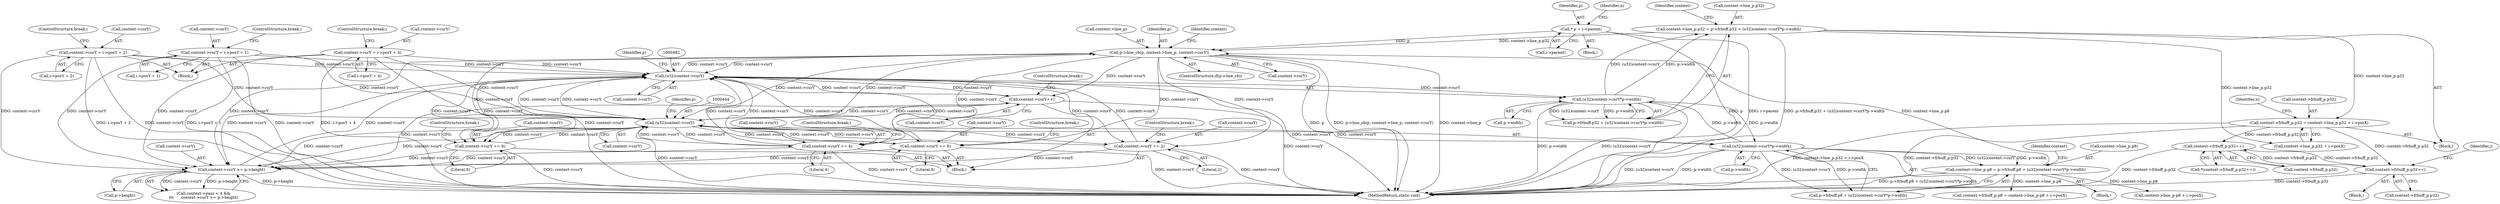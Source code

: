 digraph "0_ngiflib_37d939a6f511d16d4c95678025c235fe62e6417a_0@integer" {
"1000489" [label="(Call,context->frbuff_p.p32 = context->line_p.p32 + i->posX)"];
"1000468" [label="(Call,context->line_p.p32 = p->frbuff.p32 + (u32)context->curY*p->width)"];
"1000480" [label="(Call,(u32)context->curY*p->width)"];
"1000481" [label="(Call,(u32)context->curY)"];
"1000330" [label="(Call,context->curY++)"];
"1000443" [label="(Call,(u32)context->curY)"];
"1000350" [label="(Call,context->curY += 4)"];
"1000309" [label="(Call,p->line_cb(p, context->line_p, context->curY))"];
"1000115" [label="(Call,* p = i->parent)"];
"1000430" [label="(Call,context->line_p.p8 = p->frbuff.p8 + (u32)context->curY*p->width)"];
"1000442" [label="(Call,(u32)context->curY*p->width)"];
"1000391" [label="(Call,context->curY = i->posY + 4)"];
"1000413" [label="(Call,context->curY = i->posY + 1)"];
"1000402" [label="(Call,context->curY = i->posY + 2)"];
"1000336" [label="(Call,context->curY += 8)"];
"1000376" [label="(Call,context->curY >= p->height)"];
"1000343" [label="(Call,context->curY += 8)"];
"1000357" [label="(Call,context->curY += 2)"];
"1000187" [label="(Call,context->frbuff_p.p32++)"];
"1000287" [label="(Call,context->frbuff_p.p32++)"];
"1000481" [label="(Call,(u32)context->curY)"];
"1000468" [label="(Call,context->line_p.p32 = p->frbuff.p32 + (u32)context->curY*p->width)"];
"1000357" [label="(Call,context->curY += 2)"];
"1000406" [label="(Call,i->posY + 2)"];
"1000451" [label="(Call,context->frbuff_p.p8 = context->line_p.p8 + i->posX)"];
"1000112" [label="(Block,)"];
"1000400" [label="(ControlStructure,break;)"];
"1000370" [label="(Call,context->pass < 4 &&\n\t\t\t      context->curY >= p->height)"];
"1000376" [label="(Call,context->curY >= p->height)"];
"1000305" [label="(ControlStructure,if(p->line_cb))"];
"1000115" [label="(Call,* p = i->parent)"];
"1000188" [label="(Call,context->frbuff_p.p32)"];
"1000443" [label="(Call,(u32)context->curY)"];
"1000350" [label="(Call,context->curY += 4)"];
"1000413" [label="(Call,context->curY = i->posY + 1)"];
"1000337" [label="(Call,context->curY)"];
"1000186" [label="(Call,*(context->frbuff_p.p32++))"];
"1000261" [label="(Block,)"];
"1000116" [label="(Identifier,p)"];
"1000288" [label="(Call,context->frbuff_p.p32)"];
"1000492" [label="(Identifier,context)"];
"1000448" [label="(Call,p->width)"];
"1000336" [label="(Call,context->curY += 8)"];
"1000389" [label="(Block,)"];
"1000474" [label="(Call,p->frbuff.p32 + (u32)context->curY*p->width)"];
"1000486" [label="(Call,p->width)"];
"1000429" [label="(Block,)"];
"1000411" [label="(ControlStructure,break;)"];
"1000354" [label="(Literal,4)"];
"1000392" [label="(Call,context->curY)"];
"1000348" [label="(ControlStructure,break;)"];
"1000187" [label="(Call,context->frbuff_p.p32++)"];
"1000334" [label="(ControlStructure,break;)"];
"1000260" [label="(Identifier,j)"];
"1000311" [label="(Call,context->line_p)"];
"1000310" [label="(Identifier,p)"];
"1000340" [label="(Literal,8)"];
"1000436" [label="(Call,p->frbuff.p8 + (u32)context->curY*p->width)"];
"1000495" [label="(Call,context->line_p.p32 + i->posX)"];
"1000330" [label="(Call,context->curY++)"];
"1000445" [label="(Call,context->curY)"];
"1000417" [label="(Call,i->posY + 1)"];
"1000480" [label="(Call,(u32)context->curY*p->width)"];
"1000454" [label="(Identifier,context)"];
"1000117" [label="(Call,i->parent)"];
"1000403" [label="(Call,context->curY)"];
"1000341" [label="(ControlStructure,break;)"];
"1000457" [label="(Call,context->line_p.p8 + i->posX)"];
"1000505" [label="(Identifier,n)"];
"1000430" [label="(Call,context->line_p.p8 = p->frbuff.p8 + (u32)context->curY*p->width)"];
"1000395" [label="(Call,i->posY + 4)"];
"1000414" [label="(Call,context->curY)"];
"1000358" [label="(Call,context->curY)"];
"1000355" [label="(ControlStructure,break;)"];
"1000380" [label="(Call,p->height)"];
"1000362" [label="(ControlStructure,break;)"];
"1000490" [label="(Call,context->frbuff_p.p32)"];
"1000351" [label="(Call,context->curY)"];
"1000287" [label="(Call,context->frbuff_p.p32++)"];
"1000483" [label="(Call,context->curY)"];
"1000391" [label="(Call,context->curY = i->posY + 4)"];
"1000449" [label="(Identifier,p)"];
"1000328" [label="(Block,)"];
"1000361" [label="(Literal,2)"];
"1000467" [label="(Block,)"];
"1000314" [label="(Call,context->curY)"];
"1000431" [label="(Call,context->line_p.p8)"];
"1000422" [label="(ControlStructure,break;)"];
"1000489" [label="(Call,context->frbuff_p.p32 = context->line_p.p32 + i->posX)"];
"1000344" [label="(Call,context->curY)"];
"1000442" [label="(Call,(u32)context->curY*p->width)"];
"1000122" [label="(Identifier,n)"];
"1000507" [label="(MethodReturn,static void)"];
"1000469" [label="(Call,context->line_p.p32)"];
"1000402" [label="(Call,context->curY = i->posY + 2)"];
"1000347" [label="(Literal,8)"];
"1000309" [label="(Call,p->line_cb(p, context->line_p, context->curY))"];
"1000319" [label="(Identifier,context)"];
"1000343" [label="(Call,context->curY += 8)"];
"1000377" [label="(Call,context->curY)"];
"1000331" [label="(Call,context->curY)"];
"1000487" [label="(Identifier,p)"];
"1000489" -> "1000467"  [label="AST: "];
"1000489" -> "1000495"  [label="CFG: "];
"1000490" -> "1000489"  [label="AST: "];
"1000495" -> "1000489"  [label="AST: "];
"1000505" -> "1000489"  [label="CFG: "];
"1000489" -> "1000507"  [label="DDG: context->line_p.p32 + i->posX"];
"1000489" -> "1000507"  [label="DDG: context->frbuff_p.p32"];
"1000489" -> "1000187"  [label="DDG: context->frbuff_p.p32"];
"1000489" -> "1000287"  [label="DDG: context->frbuff_p.p32"];
"1000468" -> "1000489"  [label="DDG: context->line_p.p32"];
"1000468" -> "1000467"  [label="AST: "];
"1000468" -> "1000474"  [label="CFG: "];
"1000469" -> "1000468"  [label="AST: "];
"1000474" -> "1000468"  [label="AST: "];
"1000492" -> "1000468"  [label="CFG: "];
"1000468" -> "1000507"  [label="DDG: p->frbuff.p32 + (u32)context->curY*p->width"];
"1000468" -> "1000309"  [label="DDG: context->line_p.p32"];
"1000480" -> "1000468"  [label="DDG: (u32)context->curY"];
"1000480" -> "1000468"  [label="DDG: p->width"];
"1000468" -> "1000495"  [label="DDG: context->line_p.p32"];
"1000480" -> "1000474"  [label="AST: "];
"1000480" -> "1000486"  [label="CFG: "];
"1000481" -> "1000480"  [label="AST: "];
"1000486" -> "1000480"  [label="AST: "];
"1000474" -> "1000480"  [label="CFG: "];
"1000480" -> "1000507"  [label="DDG: p->width"];
"1000480" -> "1000507"  [label="DDG: (u32)context->curY"];
"1000480" -> "1000442"  [label="DDG: p->width"];
"1000480" -> "1000474"  [label="DDG: (u32)context->curY"];
"1000480" -> "1000474"  [label="DDG: p->width"];
"1000481" -> "1000480"  [label="DDG: context->curY"];
"1000442" -> "1000480"  [label="DDG: p->width"];
"1000481" -> "1000483"  [label="CFG: "];
"1000482" -> "1000481"  [label="AST: "];
"1000483" -> "1000481"  [label="AST: "];
"1000487" -> "1000481"  [label="CFG: "];
"1000481" -> "1000507"  [label="DDG: context->curY"];
"1000481" -> "1000309"  [label="DDG: context->curY"];
"1000481" -> "1000330"  [label="DDG: context->curY"];
"1000481" -> "1000336"  [label="DDG: context->curY"];
"1000481" -> "1000343"  [label="DDG: context->curY"];
"1000481" -> "1000350"  [label="DDG: context->curY"];
"1000481" -> "1000357"  [label="DDG: context->curY"];
"1000481" -> "1000376"  [label="DDG: context->curY"];
"1000481" -> "1000443"  [label="DDG: context->curY"];
"1000330" -> "1000481"  [label="DDG: context->curY"];
"1000350" -> "1000481"  [label="DDG: context->curY"];
"1000391" -> "1000481"  [label="DDG: context->curY"];
"1000413" -> "1000481"  [label="DDG: context->curY"];
"1000402" -> "1000481"  [label="DDG: context->curY"];
"1000309" -> "1000481"  [label="DDG: context->curY"];
"1000336" -> "1000481"  [label="DDG: context->curY"];
"1000376" -> "1000481"  [label="DDG: context->curY"];
"1000343" -> "1000481"  [label="DDG: context->curY"];
"1000443" -> "1000481"  [label="DDG: context->curY"];
"1000357" -> "1000481"  [label="DDG: context->curY"];
"1000330" -> "1000328"  [label="AST: "];
"1000330" -> "1000331"  [label="CFG: "];
"1000331" -> "1000330"  [label="AST: "];
"1000334" -> "1000330"  [label="CFG: "];
"1000330" -> "1000507"  [label="DDG: context->curY"];
"1000443" -> "1000330"  [label="DDG: context->curY"];
"1000309" -> "1000330"  [label="DDG: context->curY"];
"1000330" -> "1000376"  [label="DDG: context->curY"];
"1000330" -> "1000443"  [label="DDG: context->curY"];
"1000443" -> "1000442"  [label="AST: "];
"1000443" -> "1000445"  [label="CFG: "];
"1000444" -> "1000443"  [label="AST: "];
"1000445" -> "1000443"  [label="AST: "];
"1000449" -> "1000443"  [label="CFG: "];
"1000443" -> "1000507"  [label="DDG: context->curY"];
"1000443" -> "1000309"  [label="DDG: context->curY"];
"1000443" -> "1000336"  [label="DDG: context->curY"];
"1000443" -> "1000343"  [label="DDG: context->curY"];
"1000443" -> "1000350"  [label="DDG: context->curY"];
"1000443" -> "1000357"  [label="DDG: context->curY"];
"1000443" -> "1000376"  [label="DDG: context->curY"];
"1000443" -> "1000442"  [label="DDG: context->curY"];
"1000350" -> "1000443"  [label="DDG: context->curY"];
"1000391" -> "1000443"  [label="DDG: context->curY"];
"1000413" -> "1000443"  [label="DDG: context->curY"];
"1000402" -> "1000443"  [label="DDG: context->curY"];
"1000309" -> "1000443"  [label="DDG: context->curY"];
"1000336" -> "1000443"  [label="DDG: context->curY"];
"1000376" -> "1000443"  [label="DDG: context->curY"];
"1000343" -> "1000443"  [label="DDG: context->curY"];
"1000357" -> "1000443"  [label="DDG: context->curY"];
"1000350" -> "1000328"  [label="AST: "];
"1000350" -> "1000354"  [label="CFG: "];
"1000351" -> "1000350"  [label="AST: "];
"1000354" -> "1000350"  [label="AST: "];
"1000355" -> "1000350"  [label="CFG: "];
"1000350" -> "1000507"  [label="DDG: context->curY"];
"1000309" -> "1000350"  [label="DDG: context->curY"];
"1000350" -> "1000376"  [label="DDG: context->curY"];
"1000309" -> "1000305"  [label="AST: "];
"1000309" -> "1000314"  [label="CFG: "];
"1000310" -> "1000309"  [label="AST: "];
"1000311" -> "1000309"  [label="AST: "];
"1000314" -> "1000309"  [label="AST: "];
"1000319" -> "1000309"  [label="CFG: "];
"1000309" -> "1000507"  [label="DDG: p"];
"1000309" -> "1000507"  [label="DDG: p->line_cb(p, context->line_p, context->curY)"];
"1000309" -> "1000507"  [label="DDG: context->line_p"];
"1000115" -> "1000309"  [label="DDG: p"];
"1000430" -> "1000309"  [label="DDG: context->line_p.p8"];
"1000309" -> "1000336"  [label="DDG: context->curY"];
"1000309" -> "1000343"  [label="DDG: context->curY"];
"1000309" -> "1000357"  [label="DDG: context->curY"];
"1000309" -> "1000376"  [label="DDG: context->curY"];
"1000115" -> "1000112"  [label="AST: "];
"1000115" -> "1000117"  [label="CFG: "];
"1000116" -> "1000115"  [label="AST: "];
"1000117" -> "1000115"  [label="AST: "];
"1000122" -> "1000115"  [label="CFG: "];
"1000115" -> "1000507"  [label="DDG: i->parent"];
"1000115" -> "1000507"  [label="DDG: p"];
"1000430" -> "1000429"  [label="AST: "];
"1000430" -> "1000436"  [label="CFG: "];
"1000431" -> "1000430"  [label="AST: "];
"1000436" -> "1000430"  [label="AST: "];
"1000454" -> "1000430"  [label="CFG: "];
"1000430" -> "1000507"  [label="DDG: p->frbuff.p8 + (u32)context->curY*p->width"];
"1000442" -> "1000430"  [label="DDG: (u32)context->curY"];
"1000442" -> "1000430"  [label="DDG: p->width"];
"1000430" -> "1000451"  [label="DDG: context->line_p.p8"];
"1000430" -> "1000457"  [label="DDG: context->line_p.p8"];
"1000442" -> "1000436"  [label="AST: "];
"1000442" -> "1000448"  [label="CFG: "];
"1000448" -> "1000442"  [label="AST: "];
"1000436" -> "1000442"  [label="CFG: "];
"1000442" -> "1000507"  [label="DDG: (u32)context->curY"];
"1000442" -> "1000507"  [label="DDG: p->width"];
"1000442" -> "1000436"  [label="DDG: (u32)context->curY"];
"1000442" -> "1000436"  [label="DDG: p->width"];
"1000391" -> "1000389"  [label="AST: "];
"1000391" -> "1000395"  [label="CFG: "];
"1000392" -> "1000391"  [label="AST: "];
"1000395" -> "1000391"  [label="AST: "];
"1000400" -> "1000391"  [label="CFG: "];
"1000391" -> "1000507"  [label="DDG: context->curY"];
"1000391" -> "1000507"  [label="DDG: i->posY + 4"];
"1000391" -> "1000376"  [label="DDG: context->curY"];
"1000413" -> "1000389"  [label="AST: "];
"1000413" -> "1000417"  [label="CFG: "];
"1000414" -> "1000413"  [label="AST: "];
"1000417" -> "1000413"  [label="AST: "];
"1000422" -> "1000413"  [label="CFG: "];
"1000413" -> "1000507"  [label="DDG: context->curY"];
"1000413" -> "1000507"  [label="DDG: i->posY + 1"];
"1000413" -> "1000376"  [label="DDG: context->curY"];
"1000402" -> "1000389"  [label="AST: "];
"1000402" -> "1000406"  [label="CFG: "];
"1000403" -> "1000402"  [label="AST: "];
"1000406" -> "1000402"  [label="AST: "];
"1000411" -> "1000402"  [label="CFG: "];
"1000402" -> "1000507"  [label="DDG: context->curY"];
"1000402" -> "1000507"  [label="DDG: i->posY + 2"];
"1000402" -> "1000376"  [label="DDG: context->curY"];
"1000336" -> "1000328"  [label="AST: "];
"1000336" -> "1000340"  [label="CFG: "];
"1000337" -> "1000336"  [label="AST: "];
"1000340" -> "1000336"  [label="AST: "];
"1000341" -> "1000336"  [label="CFG: "];
"1000336" -> "1000507"  [label="DDG: context->curY"];
"1000336" -> "1000376"  [label="DDG: context->curY"];
"1000376" -> "1000370"  [label="AST: "];
"1000376" -> "1000380"  [label="CFG: "];
"1000377" -> "1000376"  [label="AST: "];
"1000380" -> "1000376"  [label="AST: "];
"1000370" -> "1000376"  [label="CFG: "];
"1000376" -> "1000507"  [label="DDG: p->height"];
"1000376" -> "1000370"  [label="DDG: context->curY"];
"1000376" -> "1000370"  [label="DDG: p->height"];
"1000343" -> "1000376"  [label="DDG: context->curY"];
"1000357" -> "1000376"  [label="DDG: context->curY"];
"1000343" -> "1000328"  [label="AST: "];
"1000343" -> "1000347"  [label="CFG: "];
"1000344" -> "1000343"  [label="AST: "];
"1000347" -> "1000343"  [label="AST: "];
"1000348" -> "1000343"  [label="CFG: "];
"1000343" -> "1000507"  [label="DDG: context->curY"];
"1000357" -> "1000328"  [label="AST: "];
"1000357" -> "1000361"  [label="CFG: "];
"1000358" -> "1000357"  [label="AST: "];
"1000361" -> "1000357"  [label="AST: "];
"1000362" -> "1000357"  [label="CFG: "];
"1000357" -> "1000507"  [label="DDG: context->curY"];
"1000187" -> "1000186"  [label="AST: "];
"1000187" -> "1000188"  [label="CFG: "];
"1000188" -> "1000187"  [label="AST: "];
"1000186" -> "1000187"  [label="CFG: "];
"1000187" -> "1000507"  [label="DDG: context->frbuff_p.p32"];
"1000287" -> "1000187"  [label="DDG: context->frbuff_p.p32"];
"1000187" -> "1000287"  [label="DDG: context->frbuff_p.p32"];
"1000287" -> "1000261"  [label="AST: "];
"1000287" -> "1000288"  [label="CFG: "];
"1000288" -> "1000287"  [label="AST: "];
"1000260" -> "1000287"  [label="CFG: "];
"1000287" -> "1000507"  [label="DDG: context->frbuff_p.p32"];
}
